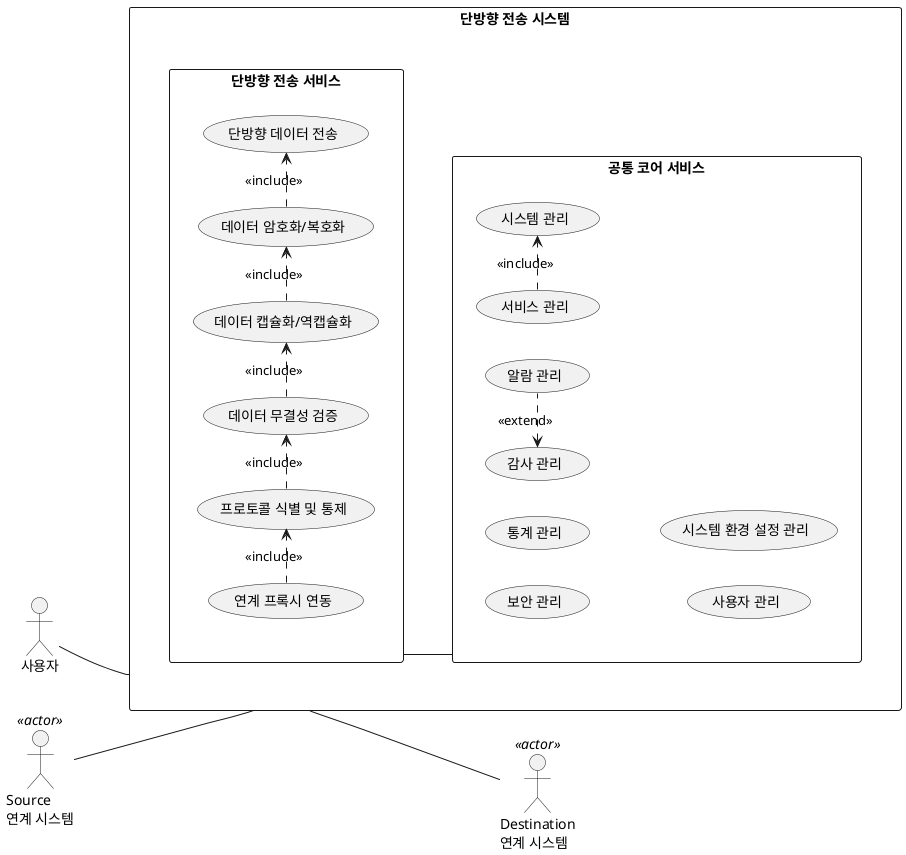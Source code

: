 @startuml
left to right direction
skinparam packageStyle rectangle

actor "사용자" as User
actor "Source\n연계 시스템" as Src << actor >>
actor "Destination\n연계 시스템" as Dst << actor >>

rectangle "단방향 전송 시스템" as UTG_SYS {
rectangle "단방향 전송 서비스" as UTG_SVC {
    usecase "연계 프록시 연동" as Proxy
    usecase "프로토콜 식별 및 통제" as ProtoClassify
    usecase "데이터 무결성 검증" as DataIntegrityChk
    usecase "데이터 암호화/복호화" as DataEncDec
    usecase "데이터 캡슐화/역캡슐화" as DataEncapDecap
    usecase "단방향 데이터 전송" as UniDataTransfer

    (Proxy) .> (ProtoClassify) : <<include>>
    (ProtoClassify) .> (DataIntegrityChk) : <<include>>
    (DataIntegrityChk) .> (DataEncapDecap) : <<include>>
    (DataEncapDecap) .> (DataEncDec) : <<include>>
    (DataEncDec) .> (UniDataTransfer) : <<include>>
}

rectangle "공통 코어 서비스" as CORE_SVC {
    usecase "서비스 관리" as svcmgmt
    usecase "시스템 관리" as sysmgmt
    usecase "보안 관리" as secmgmt
    usecase "감사 관리" as auditmgmt
    usecase "통계 관리" as statmgmt
    usecase "사용자 관리" as usermgmt
    usecase "알람 관리" as alarmmgmt
    usecase "시스템 환경 설정 관리" as sysenvmgmt

    (svcmgmt) .> (sysmgmt) : <<include>>
    (auditmgmt) <. (alarmmgmt) : <<extend>>
}

}

User -- UTG_SYS
Src -- UTG_SYS
UTG_SYS -- Dst
UTG_SVC -- CORE_SVC
@enduml